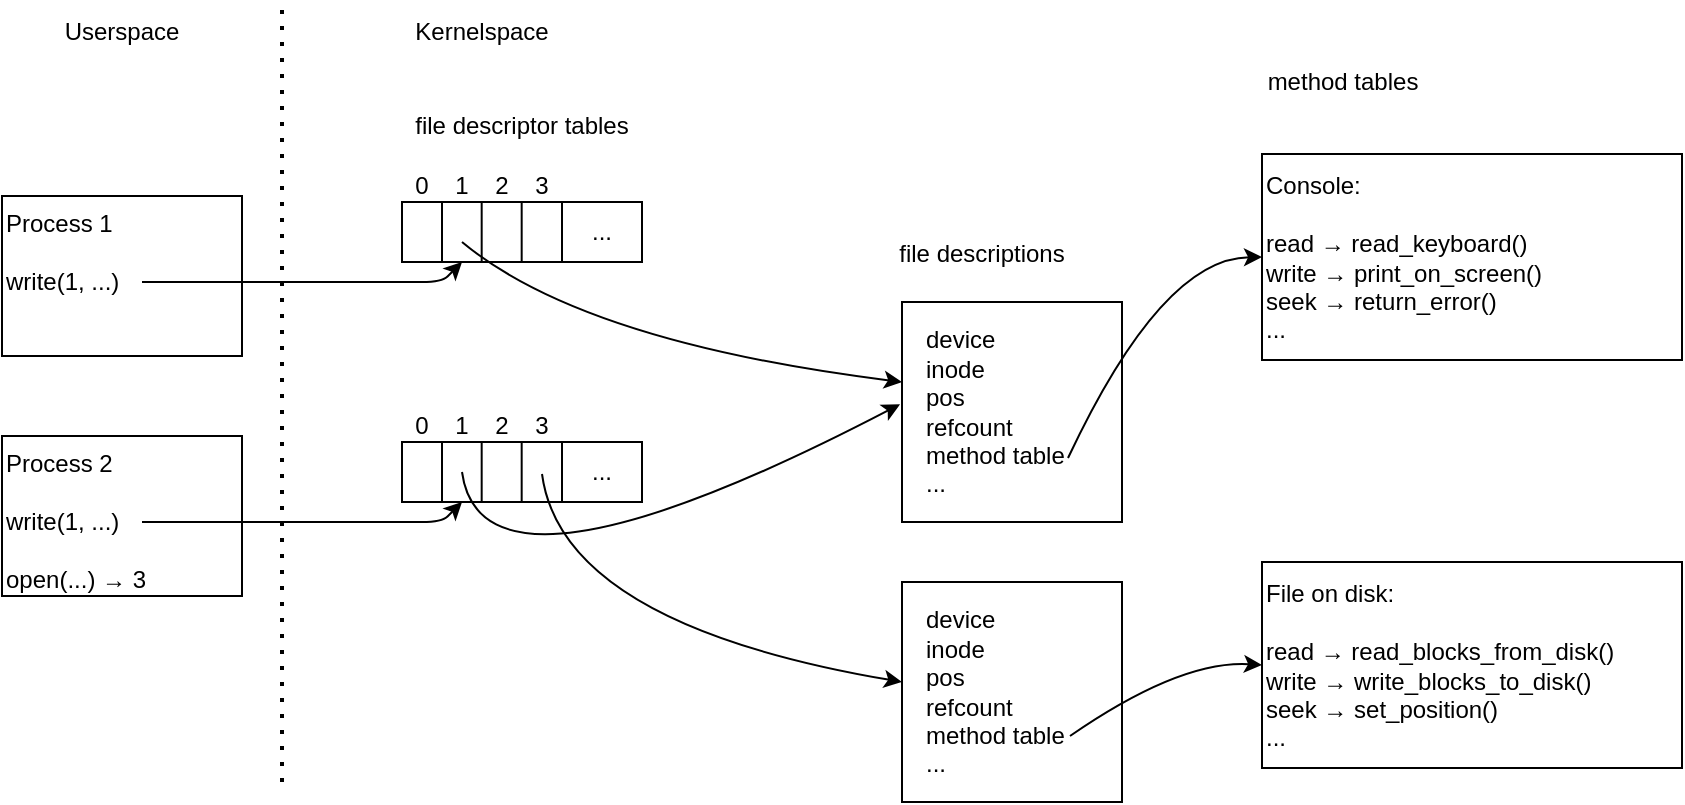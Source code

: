 <mxfile version="23.1.5" type="device">
  <diagram name="Страница — 1" id="VFyrP2XQBhvfl-3fLbQN">
    <mxGraphModel dx="1032" dy="835" grid="1" gridSize="10" guides="1" tooltips="1" connect="1" arrows="1" fold="1" page="1" pageScale="1" pageWidth="827" pageHeight="1169" math="0" shadow="0">
      <root>
        <mxCell id="0" />
        <mxCell id="1" parent="0" />
        <mxCell id="pRVQ5pmSLndnhni2-kbe-2" value="Process 1&lt;br&gt;&lt;br&gt;write(1, ...)" style="rounded=0;whiteSpace=wrap;html=1;labelPosition=center;verticalLabelPosition=middle;align=left;verticalAlign=top;container=1;" vertex="1" parent="1">
          <mxGeometry x="140" y="117" width="120" height="80" as="geometry" />
        </mxCell>
        <mxCell id="pRVQ5pmSLndnhni2-kbe-4" value="" style="endArrow=none;dashed=1;html=1;dashPattern=1 3;strokeWidth=2;rounded=0;" edge="1" parent="1">
          <mxGeometry width="50" height="50" relative="1" as="geometry">
            <mxPoint x="280" y="410" as="sourcePoint" />
            <mxPoint x="280" y="20" as="targetPoint" />
          </mxGeometry>
        </mxCell>
        <mxCell id="pRVQ5pmSLndnhni2-kbe-6" value="Kernelspace" style="text;html=1;align=center;verticalAlign=middle;whiteSpace=wrap;rounded=0;" vertex="1" parent="1">
          <mxGeometry x="320" y="20" width="120" height="30" as="geometry" />
        </mxCell>
        <mxCell id="pRVQ5pmSLndnhni2-kbe-7" value="Userspace" style="text;html=1;align=center;verticalAlign=middle;whiteSpace=wrap;rounded=0;" vertex="1" parent="1">
          <mxGeometry x="140" y="20" width="120" height="30" as="geometry" />
        </mxCell>
        <mxCell id="pRVQ5pmSLndnhni2-kbe-8" value="Process 2&lt;br&gt;&lt;br&gt;write(1, ...)&lt;br&gt;&lt;br&gt;open(...) → 3" style="rounded=0;whiteSpace=wrap;html=1;labelPosition=center;verticalLabelPosition=middle;align=left;verticalAlign=top;container=1;" vertex="1" parent="1">
          <mxGeometry x="140" y="237" width="120" height="80" as="geometry" />
        </mxCell>
        <mxCell id="pRVQ5pmSLndnhni2-kbe-9" value="" style="rounded=0;whiteSpace=wrap;html=1;" vertex="1" parent="1">
          <mxGeometry x="340" y="120" width="120" height="30" as="geometry" />
        </mxCell>
        <mxCell id="pRVQ5pmSLndnhni2-kbe-10" value="" style="endArrow=classic;html=1;rounded=1;entryX=0.25;entryY=1;entryDx=0;entryDy=0;curved=0;" edge="1" parent="1" target="pRVQ5pmSLndnhni2-kbe-9">
          <mxGeometry width="50" height="50" relative="1" as="geometry">
            <mxPoint x="210" y="160" as="sourcePoint" />
            <mxPoint x="260" y="110" as="targetPoint" />
            <Array as="points">
              <mxPoint x="360" y="160" />
            </Array>
          </mxGeometry>
        </mxCell>
        <mxCell id="pRVQ5pmSLndnhni2-kbe-11" value="file descriptor tables" style="text;html=1;align=center;verticalAlign=middle;whiteSpace=wrap;rounded=0;" vertex="1" parent="1">
          <mxGeometry x="330" y="67" width="140" height="30" as="geometry" />
        </mxCell>
        <mxCell id="pRVQ5pmSLndnhni2-kbe-12" value="" style="endArrow=classic;html=1;rounded=0;curved=1;" edge="1" parent="1">
          <mxGeometry width="50" height="50" relative="1" as="geometry">
            <mxPoint x="370" y="140" as="sourcePoint" />
            <mxPoint x="590" y="210" as="targetPoint" />
            <Array as="points">
              <mxPoint x="430" y="190" />
            </Array>
          </mxGeometry>
        </mxCell>
        <mxCell id="pRVQ5pmSLndnhni2-kbe-13" value="" style="whiteSpace=wrap;html=1;aspect=fixed;imageAspect=0;" vertex="1" parent="1">
          <mxGeometry x="590" y="170" width="110" height="110" as="geometry" />
        </mxCell>
        <mxCell id="pRVQ5pmSLndnhni2-kbe-14" value="file descriptions" style="text;html=1;align=center;verticalAlign=middle;whiteSpace=wrap;rounded=0;" vertex="1" parent="1">
          <mxGeometry x="560" y="131" width="140" height="30" as="geometry" />
        </mxCell>
        <mxCell id="pRVQ5pmSLndnhni2-kbe-15" value="" style="endArrow=none;html=1;rounded=0;" edge="1" parent="1">
          <mxGeometry width="50" height="50" relative="1" as="geometry">
            <mxPoint x="360" y="150" as="sourcePoint" />
            <mxPoint x="360" y="120" as="targetPoint" />
          </mxGeometry>
        </mxCell>
        <mxCell id="pRVQ5pmSLndnhni2-kbe-16" value="" style="endArrow=none;html=1;rounded=0;" edge="1" parent="1">
          <mxGeometry width="50" height="50" relative="1" as="geometry">
            <mxPoint x="379.84" y="150" as="sourcePoint" />
            <mxPoint x="379.84" y="120" as="targetPoint" />
          </mxGeometry>
        </mxCell>
        <mxCell id="pRVQ5pmSLndnhni2-kbe-17" value="" style="endArrow=none;html=1;rounded=0;" edge="1" parent="1">
          <mxGeometry width="50" height="50" relative="1" as="geometry">
            <mxPoint x="399.84" y="150" as="sourcePoint" />
            <mxPoint x="399.84" y="120" as="targetPoint" />
          </mxGeometry>
        </mxCell>
        <mxCell id="pRVQ5pmSLndnhni2-kbe-18" value="" style="endArrow=none;html=1;rounded=0;" edge="1" parent="1">
          <mxGeometry width="50" height="50" relative="1" as="geometry">
            <mxPoint x="420" y="150" as="sourcePoint" />
            <mxPoint x="420" y="120" as="targetPoint" />
          </mxGeometry>
        </mxCell>
        <mxCell id="pRVQ5pmSLndnhni2-kbe-20" value="..." style="text;html=1;align=center;verticalAlign=middle;whiteSpace=wrap;rounded=0;" vertex="1" parent="1">
          <mxGeometry x="410" y="120" width="60" height="30" as="geometry" />
        </mxCell>
        <mxCell id="pRVQ5pmSLndnhni2-kbe-21" value="0&amp;nbsp; &amp;nbsp; 1&amp;nbsp; &amp;nbsp; 2&amp;nbsp; &amp;nbsp; 3" style="text;html=1;align=center;verticalAlign=middle;whiteSpace=wrap;rounded=0;" vertex="1" parent="1">
          <mxGeometry x="340" y="97" width="80" height="30" as="geometry" />
        </mxCell>
        <mxCell id="pRVQ5pmSLndnhni2-kbe-22" value="device&lt;br&gt;inode&lt;br&gt;pos&lt;br&gt;&lt;div style=&quot;&quot;&gt;&lt;span style=&quot;background-color: initial;&quot;&gt;refcount&lt;/span&gt;&lt;/div&gt;&lt;div style=&quot;&quot;&gt;&lt;span style=&quot;background-color: initial;&quot;&gt;method table&lt;/span&gt;&lt;/div&gt;&lt;div style=&quot;&quot;&gt;...&lt;/div&gt;" style="text;html=1;align=left;verticalAlign=middle;whiteSpace=wrap;rounded=0;" vertex="1" parent="1">
          <mxGeometry x="600" y="180" width="90" height="90" as="geometry" />
        </mxCell>
        <mxCell id="pRVQ5pmSLndnhni2-kbe-31" value="" style="rounded=0;whiteSpace=wrap;html=1;" vertex="1" parent="1">
          <mxGeometry x="340" y="240" width="120" height="30" as="geometry" />
        </mxCell>
        <mxCell id="pRVQ5pmSLndnhni2-kbe-32" value="" style="endArrow=classic;html=1;rounded=1;entryX=0.25;entryY=1;entryDx=0;entryDy=0;curved=0;" edge="1" parent="1" target="pRVQ5pmSLndnhni2-kbe-31">
          <mxGeometry width="50" height="50" relative="1" as="geometry">
            <mxPoint x="210" y="280" as="sourcePoint" />
            <mxPoint x="260" y="230" as="targetPoint" />
            <Array as="points">
              <mxPoint x="360" y="280" />
            </Array>
          </mxGeometry>
        </mxCell>
        <mxCell id="pRVQ5pmSLndnhni2-kbe-33" value="" style="endArrow=none;html=1;rounded=0;" edge="1" parent="1">
          <mxGeometry width="50" height="50" relative="1" as="geometry">
            <mxPoint x="360" y="270" as="sourcePoint" />
            <mxPoint x="360" y="240" as="targetPoint" />
          </mxGeometry>
        </mxCell>
        <mxCell id="pRVQ5pmSLndnhni2-kbe-34" value="" style="endArrow=none;html=1;rounded=0;" edge="1" parent="1">
          <mxGeometry width="50" height="50" relative="1" as="geometry">
            <mxPoint x="379.84" y="270" as="sourcePoint" />
            <mxPoint x="379.84" y="240" as="targetPoint" />
          </mxGeometry>
        </mxCell>
        <mxCell id="pRVQ5pmSLndnhni2-kbe-35" value="" style="endArrow=none;html=1;rounded=0;" edge="1" parent="1">
          <mxGeometry width="50" height="50" relative="1" as="geometry">
            <mxPoint x="399.84" y="270" as="sourcePoint" />
            <mxPoint x="399.84" y="240" as="targetPoint" />
          </mxGeometry>
        </mxCell>
        <mxCell id="pRVQ5pmSLndnhni2-kbe-36" value="" style="endArrow=none;html=1;rounded=0;" edge="1" parent="1">
          <mxGeometry width="50" height="50" relative="1" as="geometry">
            <mxPoint x="420" y="270" as="sourcePoint" />
            <mxPoint x="420" y="240" as="targetPoint" />
          </mxGeometry>
        </mxCell>
        <mxCell id="pRVQ5pmSLndnhni2-kbe-37" value="..." style="text;html=1;align=center;verticalAlign=middle;whiteSpace=wrap;rounded=0;" vertex="1" parent="1">
          <mxGeometry x="410" y="240" width="60" height="30" as="geometry" />
        </mxCell>
        <mxCell id="pRVQ5pmSLndnhni2-kbe-38" value="0&amp;nbsp; &amp;nbsp; 1&amp;nbsp; &amp;nbsp; 2&amp;nbsp; &amp;nbsp; 3" style="text;html=1;align=center;verticalAlign=middle;whiteSpace=wrap;rounded=0;" vertex="1" parent="1">
          <mxGeometry x="340" y="217" width="80" height="30" as="geometry" />
        </mxCell>
        <mxCell id="pRVQ5pmSLndnhni2-kbe-39" value="" style="endArrow=classic;html=1;rounded=0;curved=1;entryX=-0.009;entryY=0.465;entryDx=0;entryDy=0;entryPerimeter=0;" edge="1" parent="1" target="pRVQ5pmSLndnhni2-kbe-13">
          <mxGeometry width="50" height="50" relative="1" as="geometry">
            <mxPoint x="370" y="255" as="sourcePoint" />
            <mxPoint x="590" y="195" as="targetPoint" />
            <Array as="points">
              <mxPoint x="380" y="330" />
            </Array>
          </mxGeometry>
        </mxCell>
        <mxCell id="pRVQ5pmSLndnhni2-kbe-40" value="" style="whiteSpace=wrap;html=1;aspect=fixed;imageAspect=0;" vertex="1" parent="1">
          <mxGeometry x="590" y="310" width="110" height="110" as="geometry" />
        </mxCell>
        <mxCell id="pRVQ5pmSLndnhni2-kbe-41" value="device&lt;br&gt;inode&lt;br&gt;pos&lt;br&gt;&lt;div style=&quot;&quot;&gt;&lt;span style=&quot;background-color: initial;&quot;&gt;refcount&lt;/span&gt;&lt;/div&gt;&lt;div style=&quot;&quot;&gt;&lt;span style=&quot;background-color: initial;&quot;&gt;method table&lt;/span&gt;&lt;/div&gt;&lt;div style=&quot;&quot;&gt;...&lt;/div&gt;" style="text;html=1;align=left;verticalAlign=middle;whiteSpace=wrap;rounded=0;" vertex="1" parent="1">
          <mxGeometry x="600" y="320" width="90" height="90" as="geometry" />
        </mxCell>
        <mxCell id="pRVQ5pmSLndnhni2-kbe-42" value="" style="endArrow=classic;html=1;rounded=0;curved=1;" edge="1" parent="1">
          <mxGeometry width="50" height="50" relative="1" as="geometry">
            <mxPoint x="410" y="256" as="sourcePoint" />
            <mxPoint x="590" y="360" as="targetPoint" />
            <Array as="points">
              <mxPoint x="420" y="331" />
            </Array>
          </mxGeometry>
        </mxCell>
        <mxCell id="pRVQ5pmSLndnhni2-kbe-43" value="Console:&lt;br&gt;&lt;br&gt;read → read_keyboard()&lt;br&gt;write → print_on_screen()&lt;br&gt;seek → return_error()&lt;br&gt;&lt;div style=&quot;&quot;&gt;&lt;span style=&quot;background-color: initial;&quot;&gt;...&lt;/span&gt;&lt;/div&gt;" style="rounded=0;whiteSpace=wrap;html=1;align=left;" vertex="1" parent="1">
          <mxGeometry x="770" y="96" width="210" height="103" as="geometry" />
        </mxCell>
        <mxCell id="pRVQ5pmSLndnhni2-kbe-44" value="method tables" style="text;html=1;align=center;verticalAlign=middle;resizable=0;points=[];autosize=1;strokeColor=none;fillColor=none;" vertex="1" parent="1">
          <mxGeometry x="760" y="45" width="100" height="30" as="geometry" />
        </mxCell>
        <mxCell id="pRVQ5pmSLndnhni2-kbe-45" value="File on disk:&lt;br&gt;&lt;br&gt;read → read_blocks_from_disk()&lt;br&gt;write → write_blocks_to_disk()&lt;br&gt;seek → set_position()&lt;br&gt;&lt;div style=&quot;&quot;&gt;&lt;span style=&quot;background-color: initial;&quot;&gt;...&lt;/span&gt;&lt;/div&gt;" style="rounded=0;whiteSpace=wrap;html=1;align=left;" vertex="1" parent="1">
          <mxGeometry x="770" y="300" width="210" height="103" as="geometry" />
        </mxCell>
        <mxCell id="pRVQ5pmSLndnhni2-kbe-46" value="" style="endArrow=classic;html=1;rounded=0;entryX=0;entryY=0.5;entryDx=0;entryDy=0;curved=1;" edge="1" parent="1" target="pRVQ5pmSLndnhni2-kbe-43">
          <mxGeometry width="50" height="50" relative="1" as="geometry">
            <mxPoint x="673" y="248" as="sourcePoint" />
            <mxPoint x="723" y="198" as="targetPoint" />
            <Array as="points">
              <mxPoint x="720" y="148" />
            </Array>
          </mxGeometry>
        </mxCell>
        <mxCell id="pRVQ5pmSLndnhni2-kbe-47" value="" style="endArrow=classic;html=1;rounded=0;entryX=0;entryY=0.5;entryDx=0;entryDy=0;curved=1;" edge="1" parent="1" target="pRVQ5pmSLndnhni2-kbe-45">
          <mxGeometry width="50" height="50" relative="1" as="geometry">
            <mxPoint x="674" y="387" as="sourcePoint" />
            <mxPoint x="769" y="350.5" as="targetPoint" />
            <Array as="points">
              <mxPoint x="729" y="349" />
            </Array>
          </mxGeometry>
        </mxCell>
      </root>
    </mxGraphModel>
  </diagram>
</mxfile>
